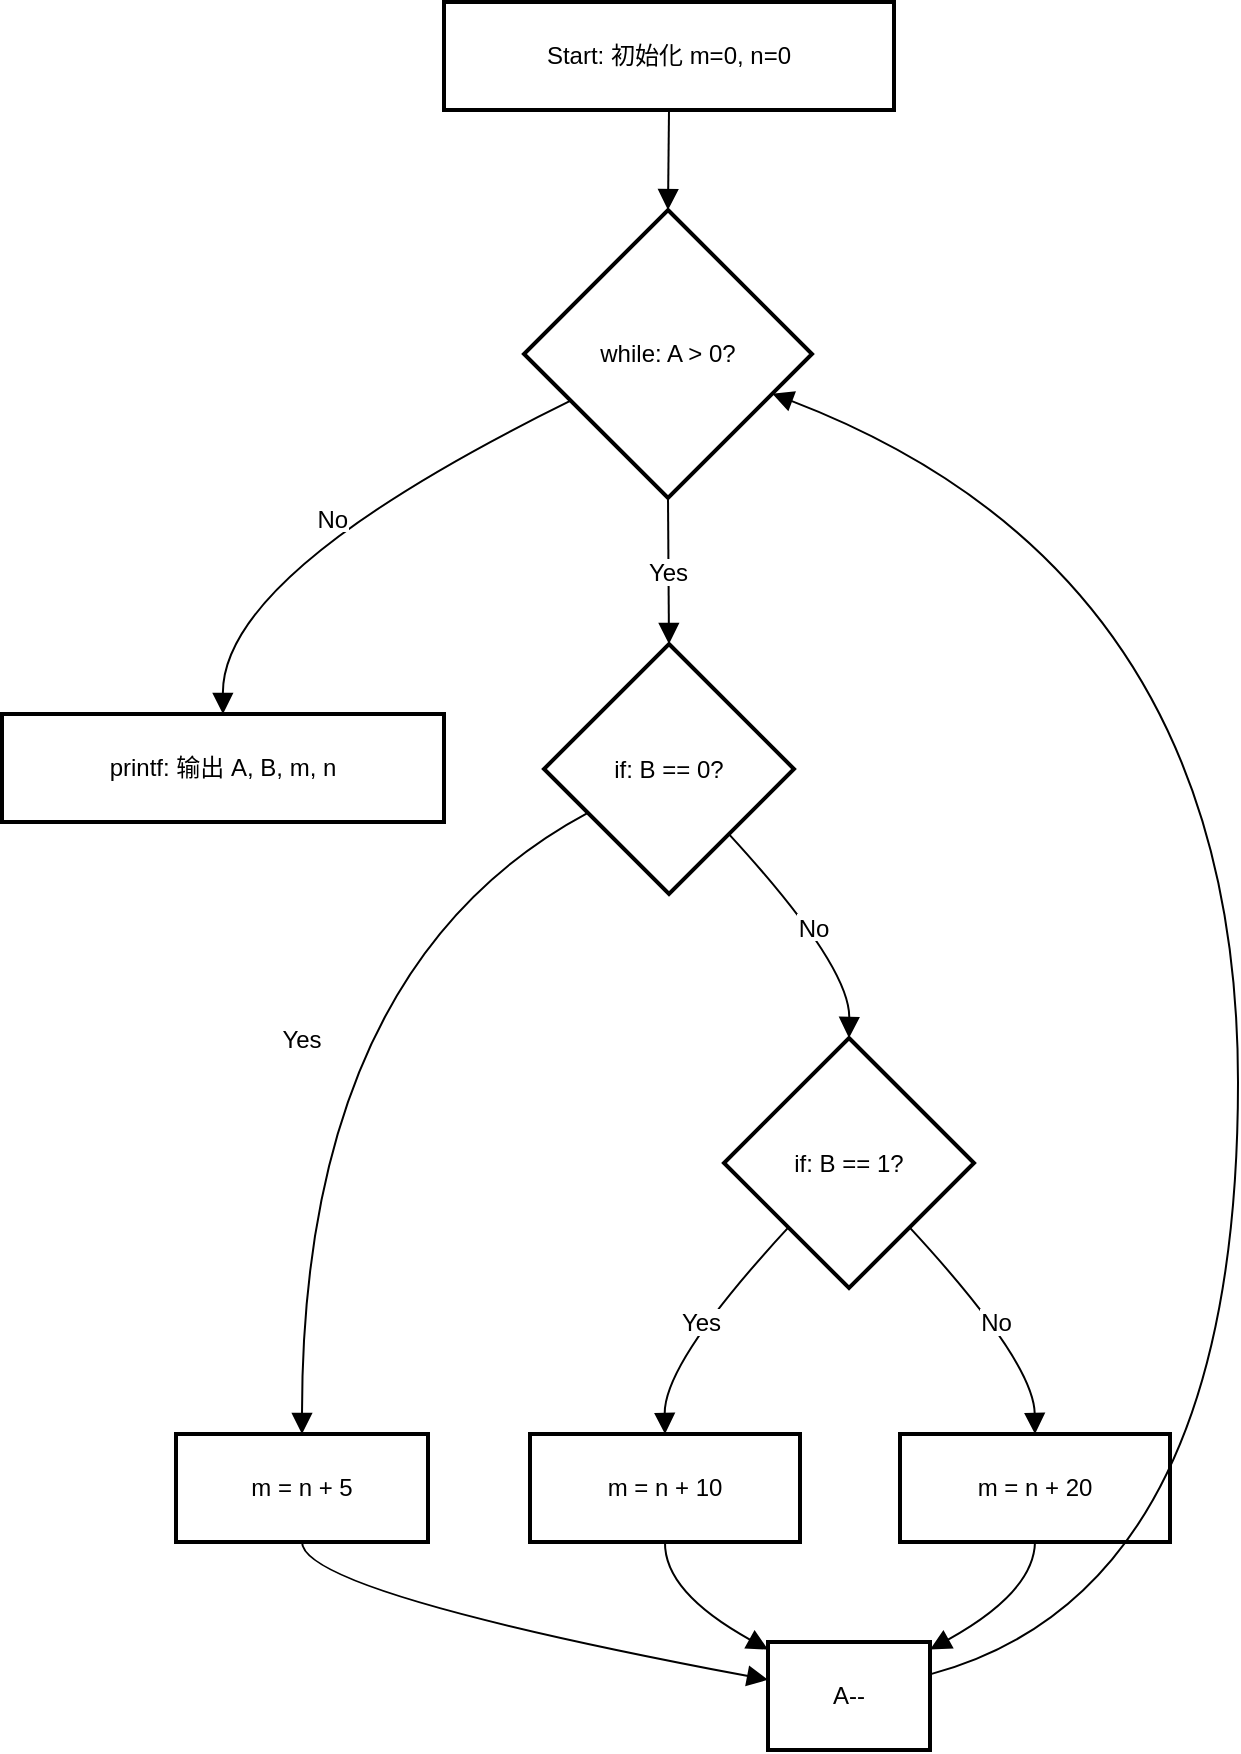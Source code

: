 <mxfile version="26.1.1">
  <diagram name="第 1 页" id="W5mVg4F8SoVZQXLFe4Fg">
    <mxGraphModel dx="468" dy="-184" grid="0" gridSize="10" guides="1" tooltips="1" connect="1" arrows="1" fold="1" page="1" pageScale="1" pageWidth="827" pageHeight="1169" math="0" shadow="0">
      <root>
        <mxCell id="0" />
        <mxCell id="1" parent="0" />
        <mxCell id="u_UKR1j0hfiKc6QYGAkE-21" value="Start: 初始化 m=0, n=0" style="whiteSpace=wrap;strokeWidth=2;" vertex="1" parent="1">
          <mxGeometry x="1112" y="1388" width="225" height="54" as="geometry" />
        </mxCell>
        <mxCell id="u_UKR1j0hfiKc6QYGAkE-22" value="while: A &gt; 0?" style="rhombus;strokeWidth=2;whiteSpace=wrap;" vertex="1" parent="1">
          <mxGeometry x="1152" y="1492" width="144" height="144" as="geometry" />
        </mxCell>
        <mxCell id="u_UKR1j0hfiKc6QYGAkE-23" value="printf: 输出 A, B, m, n" style="whiteSpace=wrap;strokeWidth=2;" vertex="1" parent="1">
          <mxGeometry x="891" y="1744" width="221" height="54" as="geometry" />
        </mxCell>
        <mxCell id="u_UKR1j0hfiKc6QYGAkE-24" value="if: B == 0?" style="rhombus;strokeWidth=2;whiteSpace=wrap;" vertex="1" parent="1">
          <mxGeometry x="1162" y="1709" width="125" height="125" as="geometry" />
        </mxCell>
        <mxCell id="u_UKR1j0hfiKc6QYGAkE-25" value="m = n + 5" style="whiteSpace=wrap;strokeWidth=2;" vertex="1" parent="1">
          <mxGeometry x="978" y="2104" width="126" height="54" as="geometry" />
        </mxCell>
        <mxCell id="u_UKR1j0hfiKc6QYGAkE-26" value="if: B == 1?" style="rhombus;strokeWidth=2;whiteSpace=wrap;" vertex="1" parent="1">
          <mxGeometry x="1252" y="1906" width="125" height="125" as="geometry" />
        </mxCell>
        <mxCell id="u_UKR1j0hfiKc6QYGAkE-27" value="m = n + 10" style="whiteSpace=wrap;strokeWidth=2;" vertex="1" parent="1">
          <mxGeometry x="1155" y="2104" width="135" height="54" as="geometry" />
        </mxCell>
        <mxCell id="u_UKR1j0hfiKc6QYGAkE-28" value="m = n + 20" style="whiteSpace=wrap;strokeWidth=2;" vertex="1" parent="1">
          <mxGeometry x="1340" y="2104" width="135" height="54" as="geometry" />
        </mxCell>
        <mxCell id="u_UKR1j0hfiKc6QYGAkE-29" value="A--" style="whiteSpace=wrap;strokeWidth=2;" vertex="1" parent="1">
          <mxGeometry x="1274" y="2208" width="81" height="54" as="geometry" />
        </mxCell>
        <mxCell id="u_UKR1j0hfiKc6QYGAkE-30" value="" style="curved=1;startArrow=none;endArrow=block;exitX=0.5;exitY=1;entryX=0.5;entryY=0;rounded=0;fontSize=12;startSize=8;endSize=8;" edge="1" parent="1" source="u_UKR1j0hfiKc6QYGAkE-21" target="u_UKR1j0hfiKc6QYGAkE-22">
          <mxGeometry relative="1" as="geometry">
            <Array as="points" />
          </mxGeometry>
        </mxCell>
        <mxCell id="u_UKR1j0hfiKc6QYGAkE-31" value="No" style="curved=1;startArrow=none;endArrow=block;exitX=0;exitY=0.74;entryX=0.5;entryY=0;rounded=0;fontSize=12;startSize=8;endSize=8;" edge="1" parent="1" source="u_UKR1j0hfiKc6QYGAkE-22" target="u_UKR1j0hfiKc6QYGAkE-23">
          <mxGeometry relative="1" as="geometry">
            <Array as="points">
              <mxPoint x="1001" y="1673" />
            </Array>
          </mxGeometry>
        </mxCell>
        <mxCell id="u_UKR1j0hfiKc6QYGAkE-32" value="Yes" style="curved=1;startArrow=none;endArrow=block;exitX=0.5;exitY=1;entryX=0.5;entryY=0;rounded=0;fontSize=12;startSize=8;endSize=8;" edge="1" parent="1" source="u_UKR1j0hfiKc6QYGAkE-22" target="u_UKR1j0hfiKc6QYGAkE-24">
          <mxGeometry relative="1" as="geometry">
            <Array as="points" />
          </mxGeometry>
        </mxCell>
        <mxCell id="u_UKR1j0hfiKc6QYGAkE-33" value="Yes" style="curved=1;startArrow=none;endArrow=block;exitX=0;exitY=0.77;entryX=0.5;entryY=0;rounded=0;fontSize=12;startSize=8;endSize=8;" edge="1" parent="1" source="u_UKR1j0hfiKc6QYGAkE-24" target="u_UKR1j0hfiKc6QYGAkE-25">
          <mxGeometry relative="1" as="geometry">
            <Array as="points">
              <mxPoint x="1041" y="1870" />
            </Array>
          </mxGeometry>
        </mxCell>
        <mxCell id="u_UKR1j0hfiKc6QYGAkE-34" value="No" style="curved=1;startArrow=none;endArrow=block;exitX=0.96;exitY=1;entryX=0.5;entryY=0;rounded=0;fontSize=12;startSize=8;endSize=8;" edge="1" parent="1" source="u_UKR1j0hfiKc6QYGAkE-24" target="u_UKR1j0hfiKc6QYGAkE-26">
          <mxGeometry relative="1" as="geometry">
            <Array as="points">
              <mxPoint x="1315" y="1870" />
            </Array>
          </mxGeometry>
        </mxCell>
        <mxCell id="u_UKR1j0hfiKc6QYGAkE-35" value="Yes" style="curved=1;startArrow=none;endArrow=block;exitX=0.03;exitY=1;entryX=0.5;entryY=0;rounded=0;fontSize=12;startSize=8;endSize=8;" edge="1" parent="1" source="u_UKR1j0hfiKc6QYGAkE-26" target="u_UKR1j0hfiKc6QYGAkE-27">
          <mxGeometry relative="1" as="geometry">
            <Array as="points">
              <mxPoint x="1222" y="2068" />
            </Array>
          </mxGeometry>
        </mxCell>
        <mxCell id="u_UKR1j0hfiKc6QYGAkE-36" value="No" style="curved=1;startArrow=none;endArrow=block;exitX=0.97;exitY=1;entryX=0.5;entryY=0;rounded=0;fontSize=12;startSize=8;endSize=8;" edge="1" parent="1" source="u_UKR1j0hfiKc6QYGAkE-26" target="u_UKR1j0hfiKc6QYGAkE-28">
          <mxGeometry relative="1" as="geometry">
            <Array as="points">
              <mxPoint x="1407" y="2068" />
            </Array>
          </mxGeometry>
        </mxCell>
        <mxCell id="u_UKR1j0hfiKc6QYGAkE-37" value="" style="curved=1;startArrow=none;endArrow=block;exitX=0.5;exitY=1;entryX=0;entryY=0.35;rounded=0;fontSize=12;startSize=8;endSize=8;" edge="1" parent="1" source="u_UKR1j0hfiKc6QYGAkE-25" target="u_UKR1j0hfiKc6QYGAkE-29">
          <mxGeometry relative="1" as="geometry">
            <Array as="points">
              <mxPoint x="1041" y="2183" />
            </Array>
          </mxGeometry>
        </mxCell>
        <mxCell id="u_UKR1j0hfiKc6QYGAkE-38" value="" style="curved=1;startArrow=none;endArrow=block;exitX=0.5;exitY=1;entryX=0;entryY=0.07;rounded=0;fontSize=12;startSize=8;endSize=8;" edge="1" parent="1" source="u_UKR1j0hfiKc6QYGAkE-27" target="u_UKR1j0hfiKc6QYGAkE-29">
          <mxGeometry relative="1" as="geometry">
            <Array as="points">
              <mxPoint x="1222" y="2183" />
            </Array>
          </mxGeometry>
        </mxCell>
        <mxCell id="u_UKR1j0hfiKc6QYGAkE-39" value="" style="curved=1;startArrow=none;endArrow=block;exitX=0.5;exitY=1;entryX=1;entryY=0.07;rounded=0;fontSize=12;startSize=8;endSize=8;" edge="1" parent="1" source="u_UKR1j0hfiKc6QYGAkE-28" target="u_UKR1j0hfiKc6QYGAkE-29">
          <mxGeometry relative="1" as="geometry">
            <Array as="points">
              <mxPoint x="1407" y="2183" />
            </Array>
          </mxGeometry>
        </mxCell>
        <mxCell id="u_UKR1j0hfiKc6QYGAkE-40" value="" style="curved=1;startArrow=none;endArrow=block;exitX=1;exitY=0.3;entryX=1;entryY=0.69;rounded=0;fontSize=12;startSize=8;endSize=8;" edge="1" parent="1" source="u_UKR1j0hfiKc6QYGAkE-29" target="u_UKR1j0hfiKc6QYGAkE-22">
          <mxGeometry relative="1" as="geometry">
            <Array as="points">
              <mxPoint x="1509" y="2183" />
              <mxPoint x="1509" y="1673" />
            </Array>
          </mxGeometry>
        </mxCell>
      </root>
    </mxGraphModel>
  </diagram>
</mxfile>
